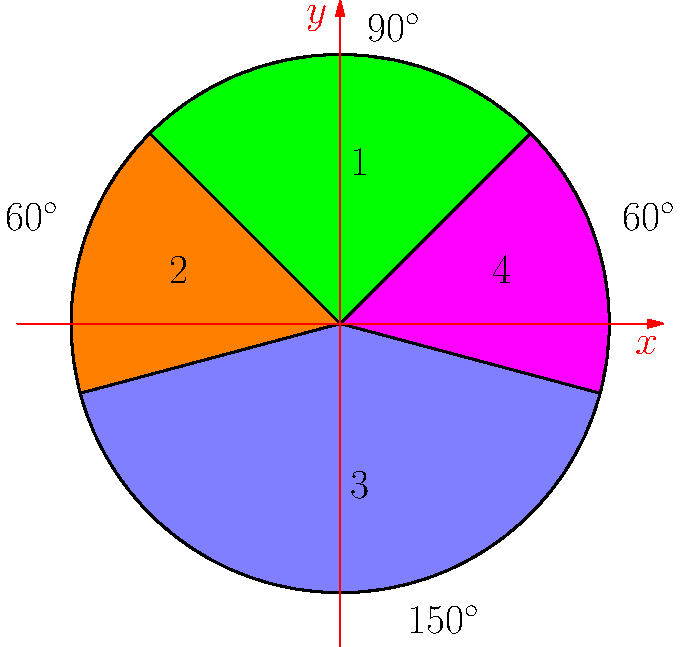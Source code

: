 import graph;
import plain;
size(12cm);
defaultpen(fontsize(22));
path p = (0,0)--arc((0,0),5,45,135)--cycle;
path p2 = arc((0,0),5,135,195)--(0,0)--cycle;
path p3 = arc((0,0),5,195,345)--(0,0)--cycle;
path p4 = arc((0,0),5,345,405)--(0,0)--cycle;
filldraw(p,fillpen=green,drawpen=black+1);
filldraw(p2,fillpen=orange,drawpen=black+1);
filldraw(p3,fillpen=lightblue,drawpen=black+1);
filldraw(p4,fillpen=magenta,drawpen=black+1);
draw(Circle((0,0),5),black+1);
label("1",(.35,3));
label("2",(-3,1));
label("3",(.35,-3));
label("4",(3,1));
label("$90^\circ$",(1,5.5));
label("$60^\circ$",(-5,2),W);
label("$60^\circ$",(5,2),E);
label("$150^\circ$",(1,-5.5),E);
xaxis('$x$',xmin=-6,xmax=6,red,EndArrow,above=true);
yaxis('$y$',ymin=-6,ymax=6,red,EndArrow,above=true);

